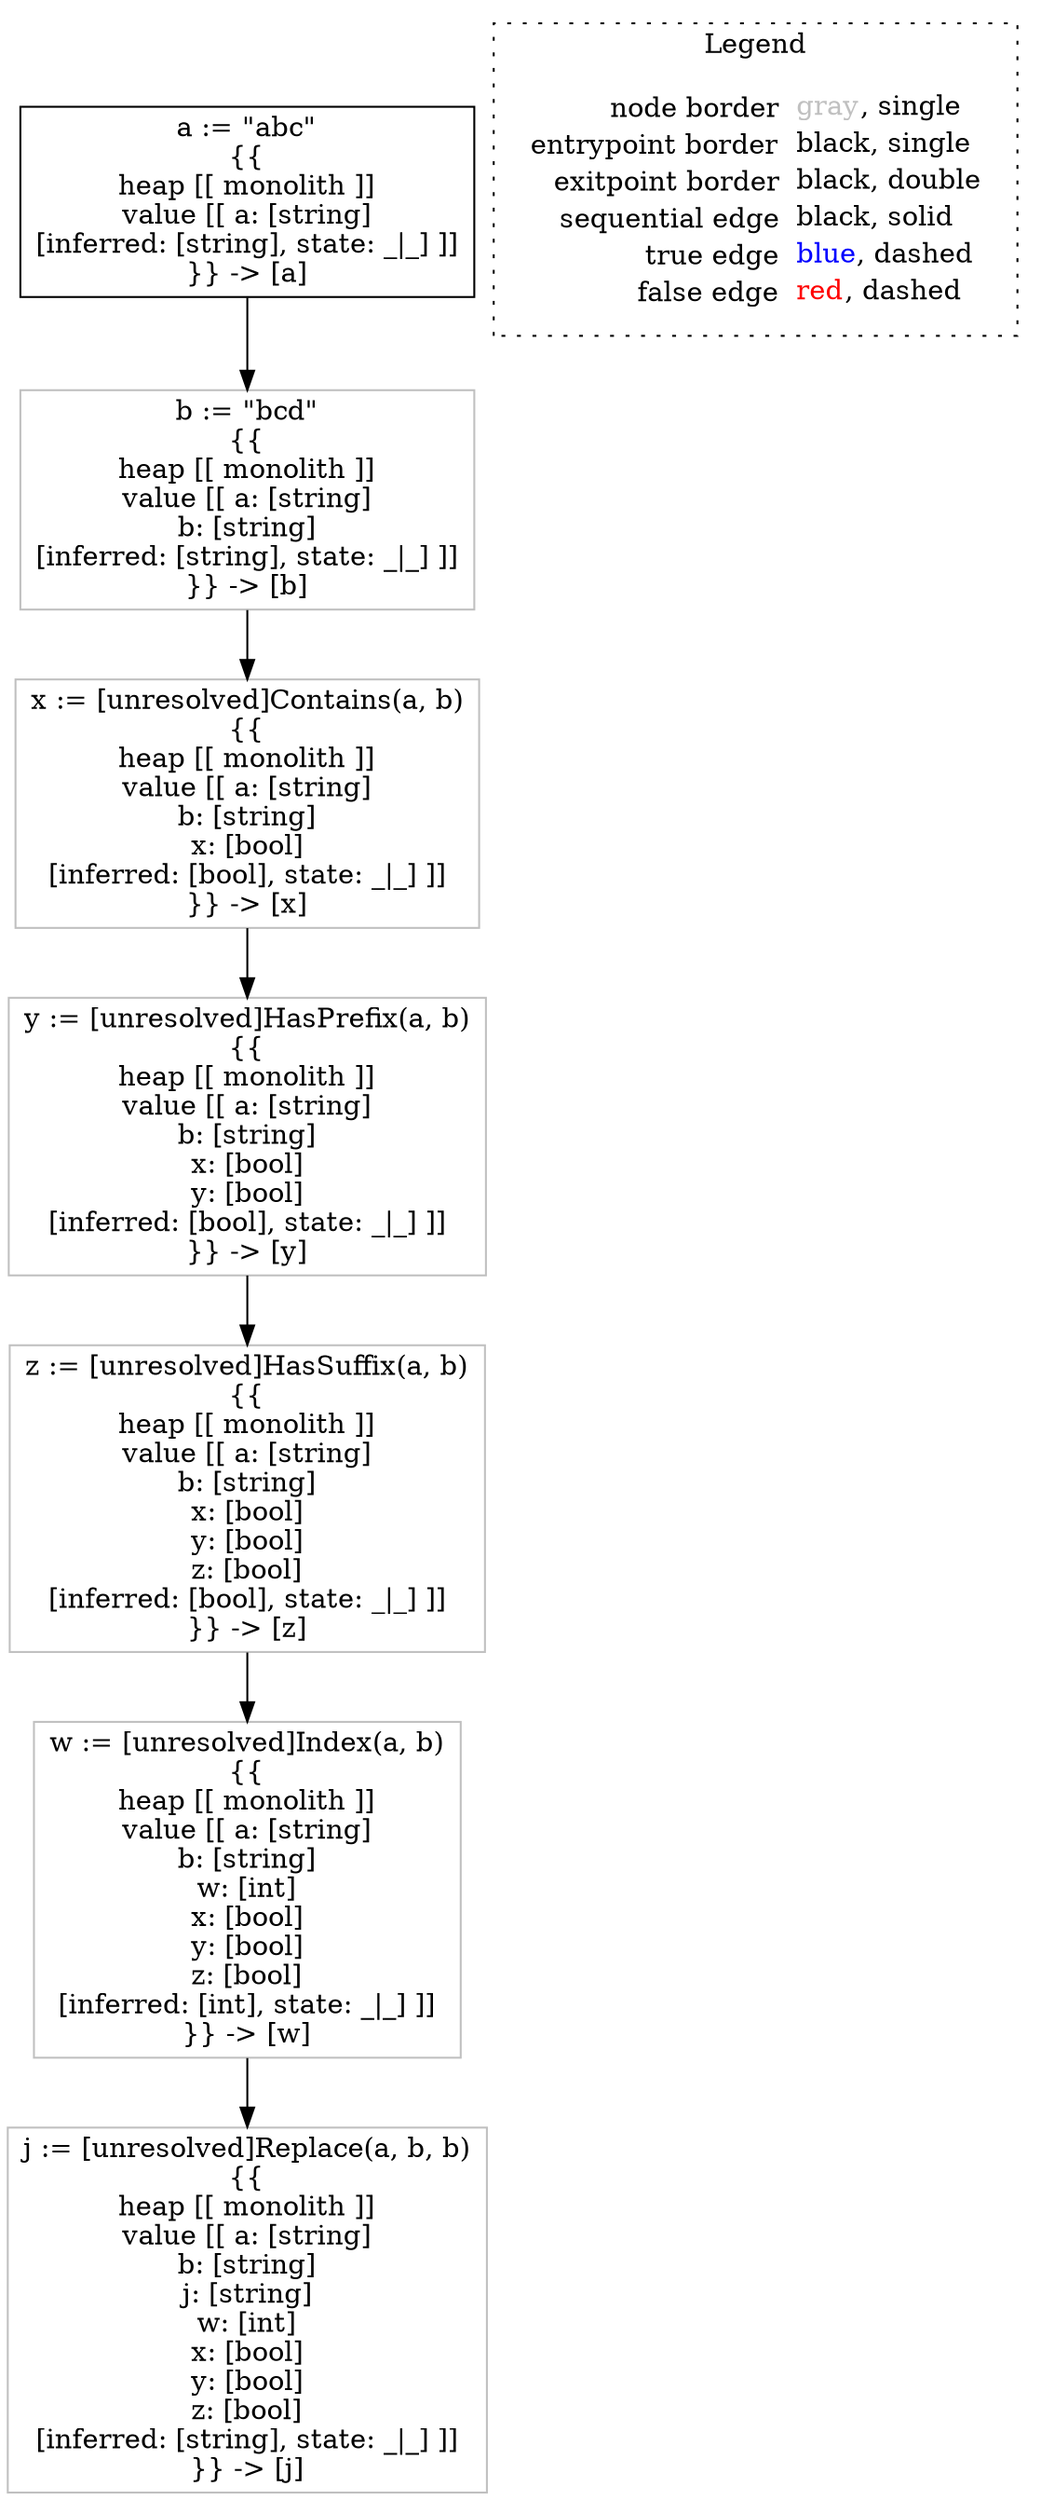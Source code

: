digraph {
	"node0" [shape="rect",color="black",label=<a := &quot;abc&quot;<BR/>{{<BR/>heap [[ monolith ]]<BR/>value [[ a: [string]<BR/>[inferred: [string], state: _|_] ]]<BR/>}} -&gt; [a]>];
	"node1" [shape="rect",color="gray",label=<z := [unresolved]HasSuffix(a, b)<BR/>{{<BR/>heap [[ monolith ]]<BR/>value [[ a: [string]<BR/>b: [string]<BR/>x: [bool]<BR/>y: [bool]<BR/>z: [bool]<BR/>[inferred: [bool], state: _|_] ]]<BR/>}} -&gt; [z]>];
	"node2" [shape="rect",color="gray",label=<j := [unresolved]Replace(a, b, b)<BR/>{{<BR/>heap [[ monolith ]]<BR/>value [[ a: [string]<BR/>b: [string]<BR/>j: [string]<BR/>w: [int]<BR/>x: [bool]<BR/>y: [bool]<BR/>z: [bool]<BR/>[inferred: [string], state: _|_] ]]<BR/>}} -&gt; [j]>];
	"node3" [shape="rect",color="gray",label=<y := [unresolved]HasPrefix(a, b)<BR/>{{<BR/>heap [[ monolith ]]<BR/>value [[ a: [string]<BR/>b: [string]<BR/>x: [bool]<BR/>y: [bool]<BR/>[inferred: [bool], state: _|_] ]]<BR/>}} -&gt; [y]>];
	"node4" [shape="rect",color="gray",label=<w := [unresolved]Index(a, b)<BR/>{{<BR/>heap [[ monolith ]]<BR/>value [[ a: [string]<BR/>b: [string]<BR/>w: [int]<BR/>x: [bool]<BR/>y: [bool]<BR/>z: [bool]<BR/>[inferred: [int], state: _|_] ]]<BR/>}} -&gt; [w]>];
	"node5" [shape="rect",color="gray",label=<b := &quot;bcd&quot;<BR/>{{<BR/>heap [[ monolith ]]<BR/>value [[ a: [string]<BR/>b: [string]<BR/>[inferred: [string], state: _|_] ]]<BR/>}} -&gt; [b]>];
	"node6" [shape="rect",color="gray",label=<x := [unresolved]Contains(a, b)<BR/>{{<BR/>heap [[ monolith ]]<BR/>value [[ a: [string]<BR/>b: [string]<BR/>x: [bool]<BR/>[inferred: [bool], state: _|_] ]]<BR/>}} -&gt; [x]>];
	"node1" -> "node4" [color="black"];
	"node0" -> "node5" [color="black"];
	"node3" -> "node1" [color="black"];
	"node4" -> "node2" [color="black"];
	"node5" -> "node6" [color="black"];
	"node6" -> "node3" [color="black"];
subgraph cluster_legend {
	label="Legend";
	style=dotted;
	node [shape=plaintext];
	"legend" [label=<<table border="0" cellpadding="2" cellspacing="0" cellborder="0"><tr><td align="right">node border&nbsp;</td><td align="left"><font color="gray">gray</font>, single</td></tr><tr><td align="right">entrypoint border&nbsp;</td><td align="left"><font color="black">black</font>, single</td></tr><tr><td align="right">exitpoint border&nbsp;</td><td align="left"><font color="black">black</font>, double</td></tr><tr><td align="right">sequential edge&nbsp;</td><td align="left"><font color="black">black</font>, solid</td></tr><tr><td align="right">true edge&nbsp;</td><td align="left"><font color="blue">blue</font>, dashed</td></tr><tr><td align="right">false edge&nbsp;</td><td align="left"><font color="red">red</font>, dashed</td></tr></table>>];
}

}
